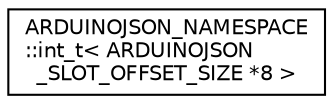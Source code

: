 digraph "Graphical Class Hierarchy"
{
 // LATEX_PDF_SIZE
  edge [fontname="Helvetica",fontsize="10",labelfontname="Helvetica",labelfontsize="10"];
  node [fontname="Helvetica",fontsize="10",shape=record];
  rankdir="LR";
  Node0 [label="ARDUINOJSON_NAMESPACE\l::int_t\< ARDUINOJSON\l_SLOT_OFFSET_SIZE *8 \>",height=0.2,width=0.4,color="black", fillcolor="white", style="filled",URL="$structARDUINOJSON__NAMESPACE_1_1int__t.html",tooltip=" "];
}
